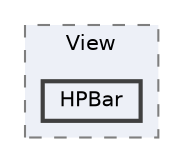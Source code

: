 digraph "002_UI/Script/View/HPBar"
{
 // LATEX_PDF_SIZE
  bgcolor="transparent";
  edge [fontname=Helvetica,fontsize=10,labelfontname=Helvetica,labelfontsize=10];
  node [fontname=Helvetica,fontsize=10,shape=box,height=0.2,width=0.4];
  compound=true
  subgraph clusterdir_f452f0b4e8c83983ded0770302f256e3 {
    graph [ bgcolor="#edf0f7", pencolor="grey50", label="View", fontname=Helvetica,fontsize=10 style="filled,dashed", URL="dir_f452f0b4e8c83983ded0770302f256e3.html",tooltip=""]
  dir_9fd5e2228245979e2a20ddd4b31aea92 [label="HPBar", fillcolor="#edf0f7", color="grey25", style="filled,bold", URL="dir_9fd5e2228245979e2a20ddd4b31aea92.html",tooltip=""];
  }
}

